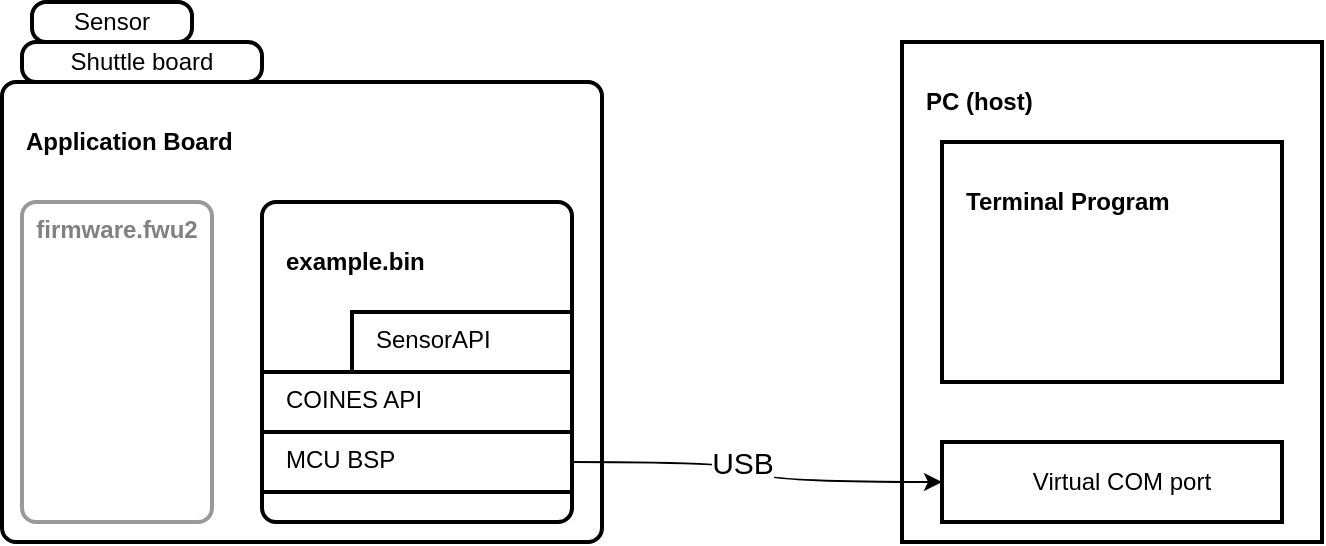 <?xml version="1.0" encoding="UTF-8"?>
<mxfile version="21.3.2" type="embed">
  <diagram id="y1iyTtdUCG7ki8hs4XMf" name="Page-1">
    <mxGraphModel dx="2000" dy="1173" grid="1" gridSize="10" guides="1" tooltips="1" connect="1" arrows="1" fold="1" page="1" pageScale="1" pageWidth="827" pageHeight="1169" math="0" shadow="0">
      <root>
        <mxCell id="0" />
        <mxCell id="1" parent="0" />
        <mxCell id="eWLI98ym-naXwQQl-7Ps-1" value="&lt;h4&gt;PC (host)&lt;/h4&gt;" style="rounded=0;whiteSpace=wrap;html=1;absoluteArcSize=1;arcSize=14;strokeWidth=2;shadow=0;glass=0;verticalAlign=top;align=left;spacingLeft=10;" parent="1" vertex="1">
          <mxGeometry x="510" y="550" width="210" height="250" as="geometry" />
        </mxCell>
        <mxCell id="eWLI98ym-naXwQQl-7Ps-2" value="&lt;h4&gt;Terminal Program&lt;/h4&gt;" style="rounded=0;whiteSpace=wrap;html=1;absoluteArcSize=1;arcSize=14;strokeWidth=2;shadow=0;glass=0;verticalAlign=top;align=left;spacingLeft=10;" parent="1" vertex="1">
          <mxGeometry x="530" y="600" width="170" height="120" as="geometry" />
        </mxCell>
        <mxCell id="eWLI98ym-naXwQQl-7Ps-7" value="&lt;h4&gt;&lt;span style=&quot;font-weight: 400;&quot;&gt;Virtual COM port&lt;/span&gt;&lt;/h4&gt;" style="rounded=0;whiteSpace=wrap;html=1;absoluteArcSize=1;arcSize=14;strokeWidth=2;shadow=0;glass=0;verticalAlign=middle;align=center;spacingLeft=10;" parent="1" vertex="1">
          <mxGeometry x="530" y="750" width="170" height="40" as="geometry" />
        </mxCell>
        <mxCell id="eWLI98ym-naXwQQl-7Ps-8" value="&lt;h4&gt;Application Board&lt;/h4&gt;" style="rounded=1;whiteSpace=wrap;html=1;absoluteArcSize=1;arcSize=14;strokeWidth=2;horizontal=1;verticalAlign=top;align=left;spacingLeft=10;" parent="1" vertex="1">
          <mxGeometry x="60" y="570" width="300" height="230" as="geometry" />
        </mxCell>
        <mxCell id="eWLI98ym-naXwQQl-7Ps-9" value="&lt;b&gt;&lt;font color=&quot;#808080&quot;&gt;firmware.fwu2&lt;/font&gt;&lt;/b&gt;" style="rounded=1;whiteSpace=wrap;html=1;absoluteArcSize=1;arcSize=14;strokeWidth=2;verticalAlign=top;strokeColor=#999999;" parent="1" vertex="1">
          <mxGeometry x="70" y="630" width="95" height="160" as="geometry" />
        </mxCell>
        <mxCell id="eWLI98ym-naXwQQl-7Ps-10" value="Shuttle board" style="rounded=1;whiteSpace=wrap;html=1;absoluteArcSize=1;arcSize=14;strokeWidth=2;" parent="1" vertex="1">
          <mxGeometry x="70" y="550" width="120" height="20" as="geometry" />
        </mxCell>
        <mxCell id="eWLI98ym-naXwQQl-7Ps-11" value="Sensor" style="rounded=1;whiteSpace=wrap;html=1;absoluteArcSize=1;arcSize=14;strokeWidth=2;" parent="1" vertex="1">
          <mxGeometry x="75" y="530" width="80" height="20" as="geometry" />
        </mxCell>
        <mxCell id="eWLI98ym-naXwQQl-7Ps-12" value="&lt;h4&gt;example.bin&lt;/h4&gt;" style="rounded=1;whiteSpace=wrap;html=1;absoluteArcSize=1;arcSize=14;strokeWidth=2;horizontal=1;verticalAlign=top;align=left;spacingLeft=10;" parent="1" vertex="1">
          <mxGeometry x="190" y="630" width="155" height="160" as="geometry" />
        </mxCell>
        <mxCell id="eWLI98ym-naXwQQl-7Ps-17" value="SensorAPI" style="rounded=0;whiteSpace=wrap;html=1;absoluteArcSize=1;arcSize=14;strokeWidth=2;shadow=0;glass=0;verticalAlign=top;align=left;spacingLeft=10;spacing=2;spacingTop=0;" parent="1" vertex="1">
          <mxGeometry x="235" y="685" width="110" height="30" as="geometry" />
        </mxCell>
        <mxCell id="eWLI98ym-naXwQQl-7Ps-18" value="COINES API" style="rounded=0;whiteSpace=wrap;html=1;absoluteArcSize=1;arcSize=14;strokeWidth=2;shadow=0;glass=0;verticalAlign=top;align=left;spacingLeft=10;spacing=2;spacingTop=0;" parent="1" vertex="1">
          <mxGeometry x="190" y="715" width="155" height="30" as="geometry" />
        </mxCell>
        <mxCell id="eWLI98ym-naXwQQl-7Ps-21" style="edgeStyle=orthogonalEdgeStyle;rounded=0;orthogonalLoop=1;jettySize=auto;html=1;entryX=0;entryY=0.5;entryDx=0;entryDy=0;curved=1;" parent="1" source="eWLI98ym-naXwQQl-7Ps-19" target="eWLI98ym-naXwQQl-7Ps-7" edge="1">
          <mxGeometry relative="1" as="geometry" />
        </mxCell>
        <mxCell id="eWLI98ym-naXwQQl-7Ps-22" value="&lt;font style=&quot;font-size: 15px;&quot;&gt;USB&lt;/font&gt;" style="edgeLabel;html=1;align=center;verticalAlign=middle;resizable=0;points=[];" parent="eWLI98ym-naXwQQl-7Ps-21" vertex="1" connectable="0">
          <mxGeometry x="-0.25" y="-4" relative="1" as="geometry">
            <mxPoint x="12" y="-4" as="offset" />
          </mxGeometry>
        </mxCell>
        <mxCell id="eWLI98ym-naXwQQl-7Ps-19" value="MCU BSP" style="rounded=0;whiteSpace=wrap;html=1;absoluteArcSize=1;arcSize=14;strokeWidth=2;shadow=0;glass=0;verticalAlign=top;align=left;spacingLeft=10;spacing=2;spacingTop=0;" parent="1" vertex="1">
          <mxGeometry x="190" y="745" width="155" height="30" as="geometry" />
        </mxCell>
      </root>
    </mxGraphModel>
  </diagram>
</mxfile>
